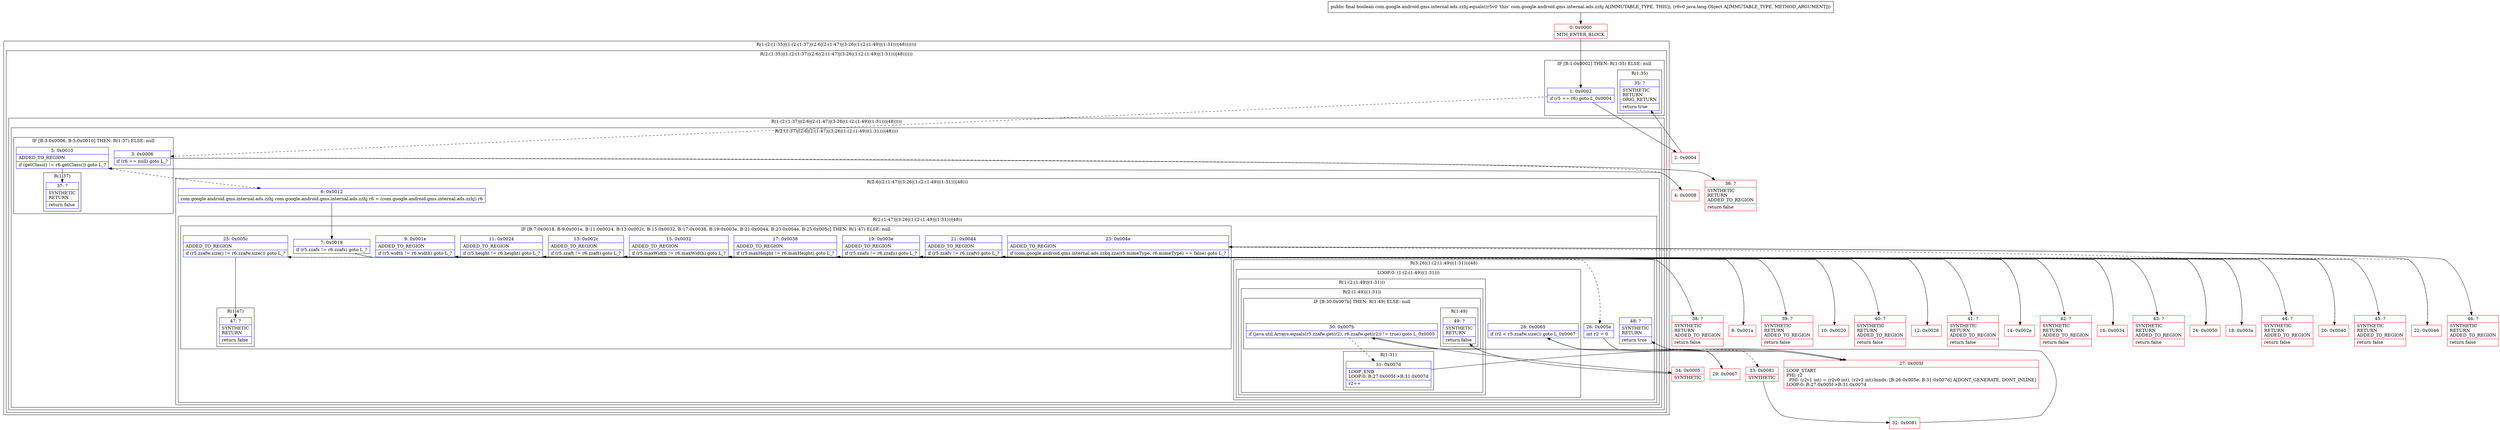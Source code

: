 digraph "CFG forcom.google.android.gms.internal.ads.zzhj.equals(Ljava\/lang\/Object;)Z" {
subgraph cluster_Region_906376291 {
label = "R(1:(2:(1:35)|(1:(2:(1:37)|(2:6|(2:(1:47)|(3:26|(1:(2:(1:49)|(1:31)))|48)))))))";
node [shape=record,color=blue];
subgraph cluster_Region_1648285528 {
label = "R(2:(1:35)|(1:(2:(1:37)|(2:6|(2:(1:47)|(3:26|(1:(2:(1:49)|(1:31)))|48))))))";
node [shape=record,color=blue];
subgraph cluster_IfRegion_838191391 {
label = "IF [B:1:0x0002] THEN: R(1:35) ELSE: null";
node [shape=record,color=blue];
Node_1 [shape=record,label="{1\:\ 0x0002|if (r5 == r6) goto L_0x0004\l}"];
subgraph cluster_Region_854027891 {
label = "R(1:35)";
node [shape=record,color=blue];
Node_35 [shape=record,label="{35\:\ ?|SYNTHETIC\lRETURN\lORIG_RETURN\l|return true\l}"];
}
}
subgraph cluster_Region_902160736 {
label = "R(1:(2:(1:37)|(2:6|(2:(1:47)|(3:26|(1:(2:(1:49)|(1:31)))|48)))))";
node [shape=record,color=blue];
subgraph cluster_Region_567633047 {
label = "R(2:(1:37)|(2:6|(2:(1:47)|(3:26|(1:(2:(1:49)|(1:31)))|48))))";
node [shape=record,color=blue];
subgraph cluster_IfRegion_1056435331 {
label = "IF [B:3:0x0006, B:5:0x0010] THEN: R(1:37) ELSE: null";
node [shape=record,color=blue];
Node_3 [shape=record,label="{3\:\ 0x0006|if (r6 == null) goto L_?\l}"];
Node_5 [shape=record,label="{5\:\ 0x0010|ADDED_TO_REGION\l|if (getClass() != r6.getClass()) goto L_?\l}"];
subgraph cluster_Region_929733080 {
label = "R(1:37)";
node [shape=record,color=blue];
Node_37 [shape=record,label="{37\:\ ?|SYNTHETIC\lRETURN\l|return false\l}"];
}
}
subgraph cluster_Region_200642008 {
label = "R(2:6|(2:(1:47)|(3:26|(1:(2:(1:49)|(1:31)))|48)))";
node [shape=record,color=blue];
Node_6 [shape=record,label="{6\:\ 0x0012|com.google.android.gms.internal.ads.zzhj com.google.android.gms.internal.ads.zzhj r6 = (com.google.android.gms.internal.ads.zzhj) r6\l}"];
subgraph cluster_Region_759079092 {
label = "R(2:(1:47)|(3:26|(1:(2:(1:49)|(1:31)))|48))";
node [shape=record,color=blue];
subgraph cluster_IfRegion_1618480653 {
label = "IF [B:7:0x0018, B:9:0x001e, B:11:0x0024, B:13:0x002c, B:15:0x0032, B:17:0x0038, B:19:0x003e, B:21:0x0044, B:23:0x004e, B:25:0x005c] THEN: R(1:47) ELSE: null";
node [shape=record,color=blue];
Node_7 [shape=record,label="{7\:\ 0x0018|if (r5.zzafs != r6.zzafs) goto L_?\l}"];
Node_9 [shape=record,label="{9\:\ 0x001e|ADDED_TO_REGION\l|if (r5.width != r6.width) goto L_?\l}"];
Node_11 [shape=record,label="{11\:\ 0x0024|ADDED_TO_REGION\l|if (r5.height != r6.height) goto L_?\l}"];
Node_13 [shape=record,label="{13\:\ 0x002c|ADDED_TO_REGION\l|if (r5.zzaft != r6.zzaft) goto L_?\l}"];
Node_15 [shape=record,label="{15\:\ 0x0032|ADDED_TO_REGION\l|if (r5.maxWidth != r6.maxWidth) goto L_?\l}"];
Node_17 [shape=record,label="{17\:\ 0x0038|ADDED_TO_REGION\l|if (r5.maxHeight != r6.maxHeight) goto L_?\l}"];
Node_19 [shape=record,label="{19\:\ 0x003e|ADDED_TO_REGION\l|if (r5.zzafu != r6.zzafu) goto L_?\l}"];
Node_21 [shape=record,label="{21\:\ 0x0044|ADDED_TO_REGION\l|if (r5.zzafv != r6.zzafv) goto L_?\l}"];
Node_23 [shape=record,label="{23\:\ 0x004e|ADDED_TO_REGION\l|if (com.google.android.gms.internal.ads.zzkq.zza(r5.mimeType, r6.mimeType) == false) goto L_?\l}"];
Node_25 [shape=record,label="{25\:\ 0x005c|ADDED_TO_REGION\l|if (r5.zzafw.size() != r6.zzafw.size()) goto L_?\l}"];
subgraph cluster_Region_658868312 {
label = "R(1:47)";
node [shape=record,color=blue];
Node_47 [shape=record,label="{47\:\ ?|SYNTHETIC\lRETURN\l|return false\l}"];
}
}
subgraph cluster_Region_123097433 {
label = "R(3:26|(1:(2:(1:49)|(1:31)))|48)";
node [shape=record,color=blue];
Node_26 [shape=record,label="{26\:\ 0x005e|int r2 = 0\l}"];
subgraph cluster_LoopRegion_552245030 {
label = "LOOP:0: (1:(2:(1:49)|(1:31)))";
node [shape=record,color=blue];
Node_28 [shape=record,label="{28\:\ 0x0065|if (r2 \< r5.zzafw.size()) goto L_0x0067\l}"];
subgraph cluster_Region_651688903 {
label = "R(1:(2:(1:49)|(1:31)))";
node [shape=record,color=blue];
subgraph cluster_Region_1167069852 {
label = "R(2:(1:49)|(1:31))";
node [shape=record,color=blue];
subgraph cluster_IfRegion_1876402588 {
label = "IF [B:30:0x007b] THEN: R(1:49) ELSE: null";
node [shape=record,color=blue];
Node_30 [shape=record,label="{30\:\ 0x007b|if (java.util.Arrays.equals(r5.zzafw.get(r2), r6.zzafw.get(r2)) != true) goto L_0x0005\l}"];
subgraph cluster_Region_494084506 {
label = "R(1:49)";
node [shape=record,color=blue];
Node_49 [shape=record,label="{49\:\ ?|SYNTHETIC\lRETURN\l|return false\l}"];
}
}
subgraph cluster_Region_4386128 {
label = "R(1:31)";
node [shape=record,color=blue];
Node_31 [shape=record,label="{31\:\ 0x007d|LOOP_END\lLOOP:0: B:27:0x005f\-\>B:31:0x007d\l|r2++\l}"];
}
}
}
}
Node_48 [shape=record,label="{48\:\ ?|SYNTHETIC\lRETURN\l|return true\l}"];
}
}
}
}
}
}
}
Node_0 [shape=record,color=red,label="{0\:\ 0x0000|MTH_ENTER_BLOCK\l}"];
Node_2 [shape=record,color=red,label="{2\:\ 0x0004}"];
Node_4 [shape=record,color=red,label="{4\:\ 0x0008}"];
Node_8 [shape=record,color=red,label="{8\:\ 0x001a}"];
Node_10 [shape=record,color=red,label="{10\:\ 0x0020}"];
Node_12 [shape=record,color=red,label="{12\:\ 0x0026}"];
Node_14 [shape=record,color=red,label="{14\:\ 0x002e}"];
Node_16 [shape=record,color=red,label="{16\:\ 0x0034}"];
Node_18 [shape=record,color=red,label="{18\:\ 0x003a}"];
Node_20 [shape=record,color=red,label="{20\:\ 0x0040}"];
Node_22 [shape=record,color=red,label="{22\:\ 0x0046}"];
Node_24 [shape=record,color=red,label="{24\:\ 0x0050}"];
Node_27 [shape=record,color=red,label="{27\:\ 0x005f|LOOP_START\lPHI: r2 \l  PHI: (r2v1 int) = (r2v0 int), (r2v2 int) binds: [B:26:0x005e, B:31:0x007d] A[DONT_GENERATE, DONT_INLINE]\lLOOP:0: B:27:0x005f\-\>B:31:0x007d\l}"];
Node_29 [shape=record,color=red,label="{29\:\ 0x0067}"];
Node_32 [shape=record,color=red,label="{32\:\ 0x0081}"];
Node_33 [shape=record,color=red,label="{33\:\ 0x0081|SYNTHETIC\l}"];
Node_34 [shape=record,color=red,label="{34\:\ 0x0005|SYNTHETIC\l}"];
Node_36 [shape=record,color=red,label="{36\:\ ?|SYNTHETIC\lRETURN\lADDED_TO_REGION\l|return false\l}"];
Node_38 [shape=record,color=red,label="{38\:\ ?|SYNTHETIC\lRETURN\lADDED_TO_REGION\l|return false\l}"];
Node_39 [shape=record,color=red,label="{39\:\ ?|SYNTHETIC\lRETURN\lADDED_TO_REGION\l|return false\l}"];
Node_40 [shape=record,color=red,label="{40\:\ ?|SYNTHETIC\lRETURN\lADDED_TO_REGION\l|return false\l}"];
Node_41 [shape=record,color=red,label="{41\:\ ?|SYNTHETIC\lRETURN\lADDED_TO_REGION\l|return false\l}"];
Node_42 [shape=record,color=red,label="{42\:\ ?|SYNTHETIC\lRETURN\lADDED_TO_REGION\l|return false\l}"];
Node_43 [shape=record,color=red,label="{43\:\ ?|SYNTHETIC\lRETURN\lADDED_TO_REGION\l|return false\l}"];
Node_44 [shape=record,color=red,label="{44\:\ ?|SYNTHETIC\lRETURN\lADDED_TO_REGION\l|return false\l}"];
Node_45 [shape=record,color=red,label="{45\:\ ?|SYNTHETIC\lRETURN\lADDED_TO_REGION\l|return false\l}"];
Node_46 [shape=record,color=red,label="{46\:\ ?|SYNTHETIC\lRETURN\lADDED_TO_REGION\l|return false\l}"];
MethodNode[shape=record,label="{public final boolean com.google.android.gms.internal.ads.zzhj.equals((r5v0 'this' com.google.android.gms.internal.ads.zzhj A[IMMUTABLE_TYPE, THIS]), (r6v0 java.lang.Object A[IMMUTABLE_TYPE, METHOD_ARGUMENT])) }"];
MethodNode -> Node_0;
Node_1 -> Node_2;
Node_1 -> Node_3[style=dashed];
Node_3 -> Node_4[style=dashed];
Node_3 -> Node_36;
Node_5 -> Node_6[style=dashed];
Node_5 -> Node_37;
Node_6 -> Node_7;
Node_7 -> Node_8[style=dashed];
Node_7 -> Node_38;
Node_9 -> Node_10[style=dashed];
Node_9 -> Node_39;
Node_11 -> Node_12[style=dashed];
Node_11 -> Node_40;
Node_13 -> Node_14[style=dashed];
Node_13 -> Node_41;
Node_15 -> Node_16[style=dashed];
Node_15 -> Node_42;
Node_17 -> Node_18[style=dashed];
Node_17 -> Node_43;
Node_19 -> Node_20[style=dashed];
Node_19 -> Node_44;
Node_21 -> Node_22[style=dashed];
Node_21 -> Node_45;
Node_23 -> Node_24[style=dashed];
Node_23 -> Node_46;
Node_25 -> Node_26[style=dashed];
Node_25 -> Node_47;
Node_26 -> Node_27;
Node_28 -> Node_29;
Node_28 -> Node_33[style=dashed];
Node_30 -> Node_31[style=dashed];
Node_30 -> Node_34;
Node_31 -> Node_27;
Node_0 -> Node_1;
Node_2 -> Node_35;
Node_4 -> Node_5;
Node_8 -> Node_9;
Node_10 -> Node_11;
Node_12 -> Node_13;
Node_14 -> Node_15;
Node_16 -> Node_17;
Node_18 -> Node_19;
Node_20 -> Node_21;
Node_22 -> Node_23;
Node_24 -> Node_25;
Node_27 -> Node_28;
Node_29 -> Node_30;
Node_32 -> Node_48;
Node_33 -> Node_32;
Node_34 -> Node_49;
}

